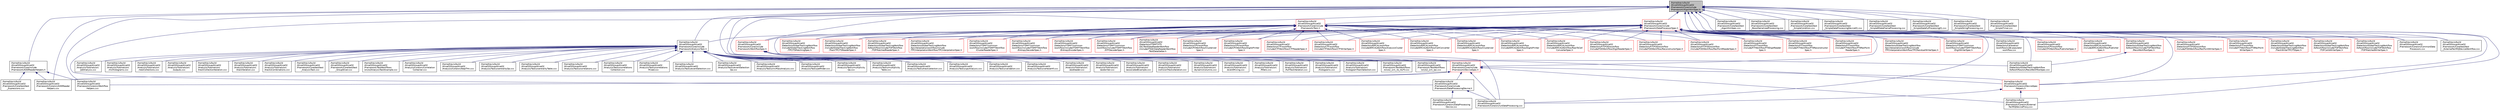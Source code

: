 digraph "/home/travis/build/AliceO2Group/AliceO2/Framework/Core/include/Framework/AlgorithmSpec.h"
{
 // INTERACTIVE_SVG=YES
  bgcolor="transparent";
  edge [fontname="Helvetica",fontsize="10",labelfontname="Helvetica",labelfontsize="10"];
  node [fontname="Helvetica",fontsize="10",shape=record];
  Node111 [label="/home/travis/build\l/AliceO2Group/AliceO2\l/Framework/Core/include\l/Framework/AlgorithmSpec.h",height=0.2,width=0.4,color="black", fillcolor="grey75", style="filled", fontcolor="black"];
  Node111 -> Node112 [dir="back",color="midnightblue",fontsize="10",style="solid",fontname="Helvetica"];
  Node112 [label="/home/travis/build\l/AliceO2Group/AliceO2\l/Framework/Core/include\l/Framework/AnalysisTask.h",height=0.2,width=0.4,color="black",URL="$d6/d57/AnalysisTask_8h.html"];
  Node112 -> Node113 [dir="back",color="midnightblue",fontsize="10",style="solid",fontname="Helvetica"];
  Node113 [label="/home/travis/build\l/AliceO2Group/AliceO2\l/Analysis/Core/src/Correlation\lContainer.cxx",height=0.2,width=0.4,color="black",URL="$dc/def/CorrelationContainer_8cxx.html"];
  Node112 -> Node114 [dir="back",color="midnightblue",fontsize="10",style="solid",fontname="Helvetica"];
  Node114 [label="/home/travis/build\l/AliceO2Group/AliceO2\l/Analysis/Core/src/StepTHn.cxx",height=0.2,width=0.4,color="black",URL="$d9/dae/StepTHn_8cxx.html"];
  Node112 -> Node115 [dir="back",color="midnightblue",fontsize="10",style="solid",fontname="Helvetica"];
  Node115 [label="/home/travis/build\l/AliceO2Group/AliceO2\l/Analysis/Tasks/centralityQa.cxx",height=0.2,width=0.4,color="black",URL="$d5/d75/centralityQa_8cxx.html"];
  Node112 -> Node116 [dir="back",color="midnightblue",fontsize="10",style="solid",fontname="Helvetica"];
  Node116 [label="/home/travis/build\l/AliceO2Group/AliceO2\l/Analysis/Tasks/centralityTable.cxx",height=0.2,width=0.4,color="black",URL="$de/d41/centralityTable_8cxx.html"];
  Node112 -> Node117 [dir="back",color="midnightblue",fontsize="10",style="solid",fontname="Helvetica"];
  Node117 [label="/home/travis/build\l/AliceO2Group/AliceO2\l/Analysis/Tasks/correlations.cxx",height=0.2,width=0.4,color="black",URL="$d9/d61/correlations_8cxx.html"];
  Node112 -> Node118 [dir="back",color="midnightblue",fontsize="10",style="solid",fontname="Helvetica"];
  Node118 [label="/home/travis/build\l/AliceO2Group/AliceO2\l/Analysis/Tasks/correlations\lCollection.cxx",height=0.2,width=0.4,color="black",URL="$df/d59/correlationsCollection_8cxx.html"];
  Node112 -> Node119 [dir="back",color="midnightblue",fontsize="10",style="solid",fontname="Helvetica"];
  Node119 [label="/home/travis/build\l/AliceO2Group/AliceO2\l/Analysis/Tasks/correlations\lMixed.cxx",height=0.2,width=0.4,color="black",URL="$d4/d39/correlationsMixed_8cxx.html"];
  Node112 -> Node120 [dir="back",color="midnightblue",fontsize="10",style="solid",fontname="Helvetica"];
  Node120 [label="/home/travis/build\l/AliceO2Group/AliceO2\l/Analysis/Tasks/eventSelection.cxx",height=0.2,width=0.4,color="black",URL="$d9/df1/eventSelection_8cxx.html"];
  Node112 -> Node121 [dir="back",color="midnightblue",fontsize="10",style="solid",fontname="Helvetica"];
  Node121 [label="/home/travis/build\l/AliceO2Group/AliceO2\l/Analysis/Tasks/eventSelection\lQa.cxx",height=0.2,width=0.4,color="black",URL="$dd/d91/eventSelectionQa_8cxx.html"];
  Node112 -> Node122 [dir="back",color="midnightblue",fontsize="10",style="solid",fontname="Helvetica"];
  Node122 [label="/home/travis/build\l/AliceO2Group/AliceO2\l/Analysis/Tasks/invMassAnalysis.cxx",height=0.2,width=0.4,color="black",URL="$d3/db8/invMassAnalysis_8cxx.html"];
  Node112 -> Node123 [dir="back",color="midnightblue",fontsize="10",style="solid",fontname="Helvetica"];
  Node123 [label="/home/travis/build\l/AliceO2Group/AliceO2\l/Analysis/Tasks/jetfinder.cxx",height=0.2,width=0.4,color="black",URL="$d2/dc6/jetfinder_8cxx.html"];
  Node112 -> Node124 [dir="back",color="midnightblue",fontsize="10",style="solid",fontname="Helvetica"];
  Node124 [label="/home/travis/build\l/AliceO2Group/AliceO2\l/Analysis/Tasks/multiplicity\lQa.cxx",height=0.2,width=0.4,color="black",URL="$d3/d6a/multiplicityQa_8cxx.html"];
  Node112 -> Node125 [dir="back",color="midnightblue",fontsize="10",style="solid",fontname="Helvetica"];
  Node125 [label="/home/travis/build\l/AliceO2Group/AliceO2\l/Analysis/Tasks/multiplicity\lTable.cxx",height=0.2,width=0.4,color="black",URL="$d4/d23/multiplicityTable_8cxx.html"];
  Node112 -> Node126 [dir="back",color="midnightblue",fontsize="10",style="solid",fontname="Helvetica"];
  Node126 [label="/home/travis/build\l/AliceO2Group/AliceO2\l/Analysis/Tasks/trackselection.cxx",height=0.2,width=0.4,color="black",URL="$db/d90/trackselection_8cxx.html"];
  Node112 -> Node127 [dir="back",color="midnightblue",fontsize="10",style="solid",fontname="Helvetica"];
  Node127 [label="/home/travis/build\l/AliceO2Group/AliceO2\l/Analysis/Tasks/upcAnalysis.cxx",height=0.2,width=0.4,color="black",URL="$d2/d9d/upcAnalysis_8cxx.html"];
  Node112 -> Node128 [dir="back",color="midnightblue",fontsize="10",style="solid",fontname="Helvetica"];
  Node128 [label="/home/travis/build\l/AliceO2Group/AliceO2\l/Analysis/Tasks/validation.cxx",height=0.2,width=0.4,color="black",URL="$dd/d1b/validation_8cxx.html"];
  Node112 -> Node129 [dir="back",color="midnightblue",fontsize="10",style="solid",fontname="Helvetica"];
  Node129 [label="/home/travis/build\l/AliceO2Group/AliceO2\l/Analysis/Tasks/vertexerhf.cxx",height=0.2,width=0.4,color="black",URL="$de/d5e/vertexerhf_8cxx.html"];
  Node112 -> Node130 [dir="back",color="midnightblue",fontsize="10",style="solid",fontname="Helvetica"];
  Node130 [label="/home/travis/build\l/AliceO2Group/AliceO2\l/Analysis/Tutorials/src\l/aodreader.cxx",height=0.2,width=0.4,color="black",URL="$dd/d00/aodreader_8cxx.html"];
  Node112 -> Node131 [dir="back",color="midnightblue",fontsize="10",style="solid",fontname="Helvetica"];
  Node131 [label="/home/travis/build\l/AliceO2Group/AliceO2\l/Analysis/Tutorials/src\l/aodwriter.cxx",height=0.2,width=0.4,color="black",URL="$d0/dee/aodwriter_8cxx.html"];
  Node112 -> Node132 [dir="back",color="midnightblue",fontsize="10",style="solid",fontname="Helvetica"];
  Node132 [label="/home/travis/build\l/AliceO2Group/AliceO2\l/Analysis/Tutorials/src\l/associatedExample.cxx",height=0.2,width=0.4,color="black",URL="$d6/dcb/associatedExample_8cxx.html"];
  Node112 -> Node133 [dir="back",color="midnightblue",fontsize="10",style="solid",fontname="Helvetica"];
  Node133 [label="/home/travis/build\l/AliceO2Group/AliceO2\l/Analysis/Tutorials/src\l/collisionTracksIteration.cxx",height=0.2,width=0.4,color="black",URL="$d4/dd5/collisionTracksIteration_8cxx.html"];
  Node112 -> Node134 [dir="back",color="midnightblue",fontsize="10",style="solid",fontname="Helvetica"];
  Node134 [label="/home/travis/build\l/AliceO2Group/AliceO2\l/Analysis/Tutorials/src\l/dynamicColumns.cxx",height=0.2,width=0.4,color="black",URL="$d2/df5/dynamicColumns_8cxx.html"];
  Node112 -> Node135 [dir="back",color="midnightblue",fontsize="10",style="solid",fontname="Helvetica"];
  Node135 [label="/home/travis/build\l/AliceO2Group/AliceO2\l/Analysis/Tutorials/src\l/eventMixing.cxx",height=0.2,width=0.4,color="black",URL="$d6/ddb/eventMixing_8cxx.html"];
  Node112 -> Node136 [dir="back",color="midnightblue",fontsize="10",style="solid",fontname="Helvetica"];
  Node136 [label="/home/travis/build\l/AliceO2Group/AliceO2\l/Analysis/Tutorials/src\l/filters.cxx",height=0.2,width=0.4,color="black",URL="$d6/d77/filters_8cxx.html"];
  Node112 -> Node137 [dir="back",color="midnightblue",fontsize="10",style="solid",fontname="Helvetica"];
  Node137 [label="/home/travis/build\l/AliceO2Group/AliceO2\l/Analysis/Tutorials/src\l/fullTrackIteration.cxx",height=0.2,width=0.4,color="black",URL="$d2/d4e/fullTrackIteration_8cxx.html"];
  Node112 -> Node138 [dir="back",color="midnightblue",fontsize="10",style="solid",fontname="Helvetica"];
  Node138 [label="/home/travis/build\l/AliceO2Group/AliceO2\l/Analysis/Tutorials/src\l/histograms.cxx",height=0.2,width=0.4,color="black",URL="$df/d90/histograms_8cxx.html"];
  Node112 -> Node139 [dir="back",color="midnightblue",fontsize="10",style="solid",fontname="Helvetica"];
  Node139 [label="/home/travis/build\l/AliceO2Group/AliceO2\l/Analysis/Tutorials/src\l/histogramTrackSelection.cxx",height=0.2,width=0.4,color="black",URL="$dd/d06/histogramTrackSelection_8cxx.html"];
  Node112 -> Node140 [dir="back",color="midnightblue",fontsize="10",style="solid",fontname="Helvetica"];
  Node140 [label="/home/travis/build\l/AliceO2Group/AliceO2\l/Analysis/Tutorials/src\l/jetAnalysis.cxx",height=0.2,width=0.4,color="black",URL="$d7/d21/jetAnalysis_8cxx.html"];
  Node112 -> Node141 [dir="back",color="midnightblue",fontsize="10",style="solid",fontname="Helvetica"];
  Node141 [label="/home/travis/build\l/AliceO2Group/AliceO2\l/Analysis/Tutorials/src\l/mcHistograms.cxx",height=0.2,width=0.4,color="black",URL="$dd/d84/mcHistograms_8cxx.html"];
  Node112 -> Node142 [dir="back",color="midnightblue",fontsize="10",style="solid",fontname="Helvetica"];
  Node142 [label="/home/travis/build\l/AliceO2Group/AliceO2\l/Analysis/Tutorials/src\l/newCollections.cxx",height=0.2,width=0.4,color="black",URL="$d7/d10/newCollections_8cxx.html"];
  Node112 -> Node143 [dir="back",color="midnightblue",fontsize="10",style="solid",fontname="Helvetica"];
  Node143 [label="/home/travis/build\l/AliceO2Group/AliceO2\l/Analysis/Tutorials/src\l/outputs.cxx",height=0.2,width=0.4,color="black",URL="$d3/d45/outputs_8cxx.html"];
  Node112 -> Node144 [dir="back",color="midnightblue",fontsize="10",style="solid",fontname="Helvetica"];
  Node144 [label="/home/travis/build\l/AliceO2Group/AliceO2\l/Analysis/Tutorials/src\l/trackCollectionIteration.cxx",height=0.2,width=0.4,color="black",URL="$d4/ded/trackCollectionIteration_8cxx.html"];
  Node112 -> Node145 [dir="back",color="midnightblue",fontsize="10",style="solid",fontname="Helvetica"];
  Node145 [label="/home/travis/build\l/AliceO2Group/AliceO2\l/Analysis/Tutorials/src\l/trackIteration.cxx",height=0.2,width=0.4,color="black",URL="$db/d7e/trackIteration_8cxx.html"];
  Node112 -> Node146 [dir="back",color="midnightblue",fontsize="10",style="solid",fontname="Helvetica"];
  Node146 [label="/home/travis/build\l/AliceO2Group/AliceO2\l/Analysis/Tutorials/src\l/tracksCombinations.cxx",height=0.2,width=0.4,color="black",URL="$d0/da7/tracksCombinations_8cxx.html"];
  Node112 -> Node147 [dir="back",color="midnightblue",fontsize="10",style="solid",fontname="Helvetica"];
  Node147 [label="/home/travis/build\l/AliceO2Group/AliceO2\l/Framework/Core/test/test\l_AnalysisTask.cxx",height=0.2,width=0.4,color="black",URL="$d9/d09/test__AnalysisTask_8cxx.html"];
  Node112 -> Node148 [dir="back",color="midnightblue",fontsize="10",style="solid",fontname="Helvetica"];
  Node148 [label="/home/travis/build\l/AliceO2Group/AliceO2\l/Framework/Core/test/test\l_GroupSlicer.cxx",height=0.2,width=0.4,color="black",URL="$d2/d45/test__GroupSlicer_8cxx.html"];
  Node112 -> Node149 [dir="back",color="midnightblue",fontsize="10",style="solid",fontname="Helvetica"];
  Node149 [label="/home/travis/build\l/AliceO2Group/AliceO2\l/Framework/TestWorkflows\l/src/o2AnalysisTaskExample.cxx",height=0.2,width=0.4,color="black",URL="$d1/d61/o2AnalysisTaskExample_8cxx.html"];
  Node111 -> Node150 [dir="back",color="midnightblue",fontsize="10",style="solid",fontname="Helvetica"];
  Node150 [label="/home/travis/build\l/AliceO2Group/AliceO2\l/Framework/Core/include\l/Framework/AODReaderHelpers.h",height=0.2,width=0.4,color="black",URL="$da/d97/AODReaderHelpers_8h.html"];
  Node150 -> Node151 [dir="back",color="midnightblue",fontsize="10",style="solid",fontname="Helvetica"];
  Node151 [label="/home/travis/build\l/AliceO2Group/AliceO2\l/Framework/Core/src/AODReader\lHelpers.cxx",height=0.2,width=0.4,color="black",URL="$d4/dc5/AODReaderHelpers_8cxx.html"];
  Node150 -> Node152 [dir="back",color="midnightblue",fontsize="10",style="solid",fontname="Helvetica"];
  Node152 [label="/home/travis/build\l/AliceO2Group/AliceO2\l/Framework/Core/src/Workflow\lHelpers.cxx",height=0.2,width=0.4,color="black",URL="$dc/da7/WorkflowHelpers_8cxx.html"];
  Node150 -> Node153 [dir="back",color="midnightblue",fontsize="10",style="solid",fontname="Helvetica"];
  Node153 [label="/home/travis/build\l/AliceO2Group/AliceO2\l/Framework/Core/test/test\l_Expressions.cxx",height=0.2,width=0.4,color="black",URL="$d0/da5/test__Expressions_8cxx.html"];
  Node111 -> Node154 [dir="back",color="midnightblue",fontsize="10",style="solid",fontname="Helvetica"];
  Node154 [label="/home/travis/build\l/AliceO2Group/AliceO2\l/Framework/Core/include\l/Framework/DataProcessingDevice.h",height=0.2,width=0.4,color="black",URL="$d3/d4b/DataProcessingDevice_8h.html"];
  Node154 -> Node155 [dir="back",color="midnightblue",fontsize="10",style="solid",fontname="Helvetica"];
  Node155 [label="/home/travis/build\l/AliceO2Group/AliceO2\l/Framework/Core/src/DataProcessing\lDevice.cxx",height=0.2,width=0.4,color="black",URL="$db/dac/DataProcessingDevice_8cxx.html"];
  Node154 -> Node156 [dir="back",color="midnightblue",fontsize="10",style="solid",fontname="Helvetica"];
  Node156 [label="/home/travis/build\l/AliceO2Group/AliceO2\l/Framework/Core/src/runDataProcessing.cxx",height=0.2,width=0.4,color="black",URL="$d7/d54/runDataProcessing_8cxx.html"];
  Node111 -> Node157 [dir="back",color="midnightblue",fontsize="10",style="solid",fontname="Helvetica"];
  Node157 [label="/home/travis/build\l/AliceO2Group/AliceO2\l/Framework/Core/include\l/Framework/DataProcessorSpec.h",height=0.2,width=0.4,color="red",URL="$d0/df4/DataProcessorSpec_8h.html"];
  Node157 -> Node158 [dir="back",color="midnightblue",fontsize="10",style="solid",fontname="Helvetica"];
  Node158 [label="/home/travis/build\l/AliceO2Group/AliceO2\l/Detectors/Calibration\l/workflow/ccdb-populator\l-workflow.cxx",height=0.2,width=0.4,color="black",URL="$d2/d5c/ccdb-populator-workflow_8cxx.html"];
  Node157 -> Node159 [dir="back",color="midnightblue",fontsize="10",style="solid",fontname="Helvetica"];
  Node159 [label="/home/travis/build\l/AliceO2Group/AliceO2\l/Detectors/CPV/workflow\l/include/CPVWorkflow/Clusterizer\lSpec.h",height=0.2,width=0.4,color="red",URL="$d9/dcc/CPV_2workflow_2include_2CPVWorkflow_2ClusterizerSpec_8h.html"];
  Node157 -> Node162 [dir="back",color="midnightblue",fontsize="10",style="solid",fontname="Helvetica"];
  Node162 [label="/home/travis/build\l/AliceO2Group/AliceO2\l/Detectors/CPV/workflow\l/include/CPVWorkflow/DigitsPrinter\lSpec.h",height=0.2,width=0.4,color="red",URL="$d4/d19/CPV_2workflow_2include_2CPVWorkflow_2DigitsPrinterSpec_8h.html"];
  Node157 -> Node164 [dir="back",color="midnightblue",fontsize="10",style="solid",fontname="Helvetica"];
  Node164 [label="/home/travis/build\l/AliceO2Group/AliceO2\l/Detectors/CPV/workflow\l/include/CPVWorkflow/PublisherSpec.h",height=0.2,width=0.4,color="red",URL="$d1/dd9/CPV_2workflow_2include_2CPVWorkflow_2PublisherSpec_8h.html"];
  Node157 -> Node166 [dir="back",color="midnightblue",fontsize="10",style="solid",fontname="Helvetica"];
  Node166 [label="/home/travis/build\l/AliceO2Group/AliceO2\l/Detectors/CTF/workflow\l/include/CTFWorkflow/CTFReaderSpec.h",height=0.2,width=0.4,color="red",URL="$df/df4/CTFReaderSpec_8h.html"];
  Node157 -> Node169 [dir="back",color="midnightblue",fontsize="10",style="solid",fontname="Helvetica"];
  Node169 [label="/home/travis/build\l/AliceO2Group/AliceO2\l/Detectors/CTF/workflow\l/include/CTFWorkflow/CTFWriterSpec.h",height=0.2,width=0.4,color="red",URL="$d8/db0/CTFWriterSpec_8h.html"];
  Node157 -> Node172 [dir="back",color="midnightblue",fontsize="10",style="solid",fontname="Helvetica"];
  Node172 [label="/home/travis/build\l/AliceO2Group/AliceO2\l/Detectors/EMCAL/workflow\l/include/EMCALWorkflow/AnalysisCluster\lSpec.h",height=0.2,width=0.4,color="red",URL="$d3/dd3/AnalysisClusterSpec_8h.html"];
  Node157 -> Node175 [dir="back",color="midnightblue",fontsize="10",style="solid",fontname="Helvetica"];
  Node175 [label="/home/travis/build\l/AliceO2Group/AliceO2\l/Detectors/EMCAL/workflow\l/include/EMCALWorkflow/CellConverter\lSpec.h",height=0.2,width=0.4,color="red",URL="$d3/ddf/EMCAL_2workflow_2include_2EMCALWorkflow_2CellConverterSpec_8h.html"];
  Node157 -> Node177 [dir="back",color="midnightblue",fontsize="10",style="solid",fontname="Helvetica"];
  Node177 [label="/home/travis/build\l/AliceO2Group/AliceO2\l/Detectors/EMCAL/workflow\l/include/EMCALWorkflow/Clusterizer\lSpec.h",height=0.2,width=0.4,color="red",URL="$d2/dd1/EMCAL_2workflow_2include_2EMCALWorkflow_2ClusterizerSpec_8h.html"];
  Node157 -> Node179 [dir="back",color="midnightblue",fontsize="10",style="solid",fontname="Helvetica"];
  Node179 [label="/home/travis/build\l/AliceO2Group/AliceO2\l/Detectors/EMCAL/workflow\l/include/EMCALWorkflow/DigitsPrinter\lSpec.h",height=0.2,width=0.4,color="red",URL="$d3/d59/EMCAL_2workflow_2include_2EMCALWorkflow_2DigitsPrinterSpec_8h.html"];
  Node157 -> Node181 [dir="back",color="midnightblue",fontsize="10",style="solid",fontname="Helvetica"];
  Node181 [label="/home/travis/build\l/AliceO2Group/AliceO2\l/Detectors/EMCAL/workflow\l/include/EMCALWorkflow/Publisher\lSpec.h",height=0.2,width=0.4,color="red",URL="$d2/d55/EMCAL_2workflow_2include_2EMCALWorkflow_2PublisherSpec_8h.html"];
  Node157 -> Node183 [dir="back",color="midnightblue",fontsize="10",style="solid",fontname="Helvetica"];
  Node183 [label="/home/travis/build\l/AliceO2Group/AliceO2\l/Detectors/EMCAL/workflow\l/include/EMCALWorkflow/RawToCell\lConverterSpec.h",height=0.2,width=0.4,color="red",URL="$d5/da4/RawToCellConverterSpec_8h.html"];
  Node157 -> Node185 [dir="back",color="midnightblue",fontsize="10",style="solid",fontname="Helvetica"];
  Node185 [label="/home/travis/build\l/AliceO2Group/AliceO2\l/Detectors/FIT/FDD/workflow\l/include/FDDWorkflow/DigitReaderSpec.h",height=0.2,width=0.4,color="red",URL="$dd/d24/FIT_2FDD_2workflow_2include_2FDDWorkflow_2DigitReaderSpec_8h.html"];
  Node157 -> Node188 [dir="back",color="midnightblue",fontsize="10",style="solid",fontname="Helvetica"];
  Node188 [label="/home/travis/build\l/AliceO2Group/AliceO2\l/Detectors/FIT/FDD/workflow\l/include/FDDWorkflow/ReconstructorSpec.h",height=0.2,width=0.4,color="red",URL="$d7/df4/ReconstructorSpec_8h.html"];
  Node157 -> Node190 [dir="back",color="midnightblue",fontsize="10",style="solid",fontname="Helvetica"];
  Node190 [label="/home/travis/build\l/AliceO2Group/AliceO2\l/Detectors/FIT/FDD/workflow\l/include/FDDWorkflow/RecPointReaderSpec.h",height=0.2,width=0.4,color="red",URL="$d7/da5/RecPointReaderSpec_8h.html"];
  Node157 -> Node192 [dir="back",color="midnightblue",fontsize="10",style="solid",fontname="Helvetica"];
  Node192 [label="/home/travis/build\l/AliceO2Group/AliceO2\l/Detectors/FIT/FDD/workflow\l/include/FDDWorkflow/RecPointWriterSpec.h",height=0.2,width=0.4,color="red",URL="$dc/d74/RecPointWriterSpec_8h.html"];
  Node157 -> Node194 [dir="back",color="midnightblue",fontsize="10",style="solid",fontname="Helvetica"];
  Node194 [label="/home/travis/build\l/AliceO2Group/AliceO2\l/Detectors/FIT/workflow\l/include/FITWorkflow/FT0DigitReader\lSpec.h",height=0.2,width=0.4,color="red",URL="$dc/d0d/FT0DigitReaderSpec_8h.html"];
  Node157 -> Node197 [dir="back",color="midnightblue",fontsize="10",style="solid",fontname="Helvetica"];
  Node197 [label="/home/travis/build\l/AliceO2Group/AliceO2\l/Detectors/FIT/workflow\l/include/FITWorkflow/FT0Reconstructor\lSpec.h",height=0.2,width=0.4,color="red",URL="$d0/d58/FT0ReconstructorSpec_8h.html"];
  Node157 -> Node199 [dir="back",color="midnightblue",fontsize="10",style="solid",fontname="Helvetica"];
  Node199 [label="/home/travis/build\l/AliceO2Group/AliceO2\l/Detectors/FIT/workflow\l/include/FITWorkflow/FT0RecPoint\lReaderSpec.h",height=0.2,width=0.4,color="red",URL="$d1/d4b/FT0RecPointReaderSpec_8h.html"];
  Node157 -> Node203 [dir="back",color="midnightblue",fontsize="10",style="solid",fontname="Helvetica"];
  Node203 [label="/home/travis/build\l/AliceO2Group/AliceO2\l/Detectors/FIT/workflow\l/include/FITWorkflow/FT0RecPoint\lWriterSpec.h",height=0.2,width=0.4,color="red",URL="$d5/d02/FT0RecPointWriterSpec_8h.html"];
  Node157 -> Node205 [dir="back",color="midnightblue",fontsize="10",style="solid",fontname="Helvetica"];
  Node205 [label="/home/travis/build\l/AliceO2Group/AliceO2\l/Detectors/GlobalTrackingWorkflow\l/include/GlobalTrackingWorkflow\l/TPCITSMatchingSpec.h",height=0.2,width=0.4,color="red",URL="$da/d20/TPCITSMatchingSpec_8h.html"];
  Node157 -> Node207 [dir="back",color="midnightblue",fontsize="10",style="solid",fontname="Helvetica"];
  Node207 [label="/home/travis/build\l/AliceO2Group/AliceO2\l/Detectors/GlobalTrackingWorkflow\l/include/GlobalTrackingWorkflow\l/TrackTPCITSReaderSpec.h",height=0.2,width=0.4,color="red",URL="$de/daa/TrackTPCITSReaderSpec_8h.html"];
  Node157 -> Node210 [dir="back",color="midnightblue",fontsize="10",style="solid",fontname="Helvetica"];
  Node210 [label="/home/travis/build\l/AliceO2Group/AliceO2\l/Detectors/GlobalTrackingWorkflow\l/include/GlobalTrackingWorkflow\l/TrackWriterTPCITSSpec.h",height=0.2,width=0.4,color="red",URL="$da/d9c/TrackWriterTPCITSSpec_8h.html"];
  Node157 -> Node212 [dir="back",color="midnightblue",fontsize="10",style="solid",fontname="Helvetica"];
  Node212 [label="/home/travis/build\l/AliceO2Group/AliceO2\l/Detectors/GlobalTrackingWorkflow\l/tofworkflow/include/TOFWorkflow\l/RecoWorkflowSpec.h",height=0.2,width=0.4,color="red",URL="$df/d12/RecoWorkflowSpec_8h.html"];
  Node212 -> Node213 [dir="back",color="midnightblue",fontsize="10",style="solid",fontname="Helvetica"];
  Node213 [label="/home/travis/build\l/AliceO2Group/AliceO2\l/Detectors/GlobalTrackingWorkflow\l/tofworkflow/src/RecoWorkflowSpec.cxx",height=0.2,width=0.4,color="black",URL="$d8/d84/RecoWorkflowSpec_8cxx.html"];
  Node157 -> Node214 [dir="back",color="midnightblue",fontsize="10",style="solid",fontname="Helvetica"];
  Node214 [label="/home/travis/build\l/AliceO2Group/AliceO2\l/Detectors/GlobalTrackingWorkflow\l/tofworkflow/include/TOFWorkflow\l/TOFCalibWriterSpec.h",height=0.2,width=0.4,color="red",URL="$dd/d45/TOFCalibWriterSpec_8h.html"];
  Node157 -> Node216 [dir="back",color="midnightblue",fontsize="10",style="solid",fontname="Helvetica"];
  Node216 [label="/home/travis/build\l/AliceO2Group/AliceO2\l/Detectors/GlobalTrackingWorkflow\l/tofworkflow/include/TOFWorkflow\l/TOFMatchedReaderSpec.h",height=0.2,width=0.4,color="red",URL="$d9/df4/TOFMatchedReaderSpec_8h.html"];
  Node157 -> Node218 [dir="back",color="midnightblue",fontsize="10",style="solid",fontname="Helvetica"];
  Node218 [label="/home/travis/build\l/AliceO2Group/AliceO2\l/Detectors/GlobalTrackingWorkflow\l/tofworkflow/include/TOFWorkflow\l/TOFMatchedWriterSpec.h",height=0.2,width=0.4,color="red",URL="$dd/d0f/TOFMatchedWriterSpec_8h.html"];
  Node157 -> Node213 [dir="back",color="midnightblue",fontsize="10",style="solid",fontname="Helvetica"];
  Node157 -> Node220 [dir="back",color="midnightblue",fontsize="10",style="solid",fontname="Helvetica"];
  Node220 [label="/home/travis/build\l/AliceO2Group/AliceO2\l/Detectors/GlobalTrackingWorkflow\l/tpcinterpolationworkflow/include\l/TPCInterpolationWorkflow/TPCInterpolationSpec.h",height=0.2,width=0.4,color="red",URL="$dc/d50/TPCInterpolationSpec_8h.html"];
  Node157 -> Node222 [dir="back",color="midnightblue",fontsize="10",style="solid",fontname="Helvetica"];
  Node222 [label="/home/travis/build\l/AliceO2Group/AliceO2\l/Detectors/GlobalTrackingWorkflow\l/tpcinterpolationworkflow/include\l/TPCInterpolationWorkflow/TPCResidualWriterSpec.h",height=0.2,width=0.4,color="red",URL="$d9/d7b/TPCResidualWriterSpec_8h.html"];
  Node157 -> Node224 [dir="back",color="midnightblue",fontsize="10",style="solid",fontname="Helvetica"];
  Node224 [label="/home/travis/build\l/AliceO2Group/AliceO2\l/Detectors/ITSMFT/common\l/workflow/include/ITSMFTWorkflow\l/ClusterReaderSpec.h",height=0.2,width=0.4,color="red",URL="$de/dea/ITSMFT_2common_2workflow_2include_2ITSMFTWorkflow_2ClusterReaderSpec_8h.html"];
  Node157 -> Node226 [dir="back",color="midnightblue",fontsize="10",style="solid",fontname="Helvetica"];
  Node226 [label="/home/travis/build\l/AliceO2Group/AliceO2\l/Detectors/ITSMFT/common\l/workflow/include/ITSMFTWorkflow\l/DigitWriterSpec.h",height=0.2,width=0.4,color="red",URL="$d6/dfd/DigitWriterSpec_8h.html"];
  Node157 -> Node230 [dir="back",color="midnightblue",fontsize="10",style="solid",fontname="Helvetica"];
  Node230 [label="/home/travis/build\l/AliceO2Group/AliceO2\l/Detectors/ITSMFT/common\l/workflow/include/ITSMFTWorkflow\l/EntropyDecoderSpec.h",height=0.2,width=0.4,color="red",URL="$df/dc2/ITSMFT_2common_2workflow_2include_2ITSMFTWorkflow_2EntropyDecoderSpec_8h.html"];
  Node157 -> Node232 [dir="back",color="midnightblue",fontsize="10",style="solid",fontname="Helvetica"];
  Node232 [label="/home/travis/build\l/AliceO2Group/AliceO2\l/Detectors/ITSMFT/common\l/workflow/include/ITSMFTWorkflow\l/EntropyEncoderSpec.h",height=0.2,width=0.4,color="red",URL="$d3/d7a/ITSMFT_2common_2workflow_2include_2ITSMFTWorkflow_2EntropyEncoderSpec_8h.html"];
  Node157 -> Node235 [dir="back",color="midnightblue",fontsize="10",style="solid",fontname="Helvetica"];
  Node235 [label="/home/travis/build\l/AliceO2Group/AliceO2\l/Detectors/ITSMFT/common\l/workflow/include/ITSMFTWorkflow\l/STFDecoderSpec.h",height=0.2,width=0.4,color="red",URL="$d0/d26/STFDecoderSpec_8h.html",tooltip="Device to decode ITS/MFT raw data from STF. "];
  Node157 -> Node238 [dir="back",color="midnightblue",fontsize="10",style="solid",fontname="Helvetica"];
  Node238 [label="/home/travis/build\l/AliceO2Group/AliceO2\l/Detectors/ITSMFT/ITS\l/QC/TestDataReaderWorkflow\l/include/ITSQCDataReaderWorkflow\l/TestDataGetter.h",height=0.2,width=0.4,color="red",URL="$d6/d92/TestDataGetter_8h.html"];
  Node157 -> Node112 [dir="back",color="midnightblue",fontsize="10",style="solid",fontname="Helvetica"];
  Node157 -> Node409 [dir="back",color="midnightblue",fontsize="10",style="solid",fontname="Helvetica"];
  Node409 [label="/home/travis/build\l/AliceO2Group/AliceO2\l/Framework/Core/include\l/Framework/DeviceSpec.h",height=0.2,width=0.4,color="red",URL="$df/de8/DeviceSpec_8h.html"];
  Node409 -> Node154 [dir="back",color="midnightblue",fontsize="10",style="solid",fontname="Helvetica"];
  Node409 -> Node151 [dir="back",color="midnightblue",fontsize="10",style="solid",fontname="Helvetica"];
  Node409 -> Node492 [dir="back",color="midnightblue",fontsize="10",style="solid",fontname="Helvetica"];
  Node492 [label="/home/travis/build\l/AliceO2Group/AliceO2\l/Framework/Core/src/DeviceSpec\lHelpers.h",height=0.2,width=0.4,color="red",URL="$df/dda/DeviceSpecHelpers_8h.html"];
  Node492 -> Node401 [dir="back",color="midnightblue",fontsize="10",style="solid",fontname="Helvetica"];
  Node401 [label="/home/travis/build\l/AliceO2Group/AliceO2\l/Framework/Core/src/External\lFairMQDeviceProxy.cxx",height=0.2,width=0.4,color="black",URL="$dc/df3/ExternalFairMQDeviceProxy_8cxx.html"];
  Node492 -> Node156 [dir="back",color="midnightblue",fontsize="10",style="solid",fontname="Helvetica"];
  Node409 -> Node401 [dir="back",color="midnightblue",fontsize="10",style="solid",fontname="Helvetica"];
  Node409 -> Node156 [dir="back",color="midnightblue",fontsize="10",style="solid",fontname="Helvetica"];
  Node409 -> Node152 [dir="back",color="midnightblue",fontsize="10",style="solid",fontname="Helvetica"];
  Node157 -> Node524 [dir="back",color="midnightblue",fontsize="10",style="solid",fontname="Helvetica"];
  Node524 [label="/home/travis/build\l/AliceO2Group/AliceO2\l/Framework/Core/include\l/Framework/WorkflowSpec.h",height=0.2,width=0.4,color="red",URL="$df/da1/WorkflowSpec_8h.html"];
  Node524 -> Node409 [dir="back",color="midnightblue",fontsize="10",style="solid",fontname="Helvetica"];
  Node524 -> Node492 [dir="back",color="midnightblue",fontsize="10",style="solid",fontname="Helvetica"];
  Node524 -> Node156 [dir="back",color="midnightblue",fontsize="10",style="solid",fontname="Helvetica"];
  Node524 -> Node550 [dir="back",color="midnightblue",fontsize="10",style="solid",fontname="Helvetica"];
  Node550 [label="/home/travis/build\l/AliceO2Group/AliceO2\l/Framework/TestWorkflows\l/src/o2_sim_its_ALP3.cxx",height=0.2,width=0.4,color="black",URL="$dd/d2b/o2__sim__its__ALP3_8cxx.html"];
  Node524 -> Node551 [dir="back",color="midnightblue",fontsize="10",style="solid",fontname="Helvetica"];
  Node551 [label="/home/travis/build\l/AliceO2Group/AliceO2\l/Framework/TestWorkflows\l/src/o2_sim_tpc.cxx",height=0.2,width=0.4,color="black",URL="$d7/d11/o2__sim__tpc_8cxx.html"];
  Node157 -> Node390 [dir="back",color="midnightblue",fontsize="10",style="solid",fontname="Helvetica"];
  Node390 [label="/home/travis/build\l/AliceO2Group/AliceO2\l/Framework/Core/src/CommonData\lProcessors.cxx",height=0.2,width=0.4,color="black",URL="$df/d93/CommonDataProcessors_8cxx.html"];
  Node157 -> Node492 [dir="back",color="midnightblue",fontsize="10",style="solid",fontname="Helvetica"];
  Node157 -> Node156 [dir="back",color="midnightblue",fontsize="10",style="solid",fontname="Helvetica"];
  Node157 -> Node403 [dir="back",color="midnightblue",fontsize="10",style="solid",fontname="Helvetica"];
  Node403 [label="/home/travis/build\l/AliceO2Group/AliceO2\l/Framework/Core/test/test\l_ExternalFairMQDeviceWorkflow.cxx",height=0.2,width=0.4,color="black",URL="$d4/d00/test__ExternalFairMQDeviceWorkflow_8cxx.html"];
  Node111 -> Node409 [dir="back",color="midnightblue",fontsize="10",style="solid",fontname="Helvetica"];
  Node111 -> Node618 [dir="back",color="midnightblue",fontsize="10",style="solid",fontname="Helvetica"];
  Node618 [label="/home/travis/build\l/AliceO2Group/AliceO2\l/Framework/Core/include\l/Framework/Task.h",height=0.2,width=0.4,color="red",URL="$df/d4f/Task_8h.html"];
  Node618 -> Node159 [dir="back",color="midnightblue",fontsize="10",style="solid",fontname="Helvetica"];
  Node618 -> Node162 [dir="back",color="midnightblue",fontsize="10",style="solid",fontname="Helvetica"];
  Node618 -> Node166 [dir="back",color="midnightblue",fontsize="10",style="solid",fontname="Helvetica"];
  Node618 -> Node169 [dir="back",color="midnightblue",fontsize="10",style="solid",fontname="Helvetica"];
  Node618 -> Node172 [dir="back",color="midnightblue",fontsize="10",style="solid",fontname="Helvetica"];
  Node618 -> Node175 [dir="back",color="midnightblue",fontsize="10",style="solid",fontname="Helvetica"];
  Node618 -> Node177 [dir="back",color="midnightblue",fontsize="10",style="solid",fontname="Helvetica"];
  Node618 -> Node179 [dir="back",color="midnightblue",fontsize="10",style="solid",fontname="Helvetica"];
  Node618 -> Node183 [dir="back",color="midnightblue",fontsize="10",style="solid",fontname="Helvetica"];
  Node618 -> Node185 [dir="back",color="midnightblue",fontsize="10",style="solid",fontname="Helvetica"];
  Node618 -> Node188 [dir="back",color="midnightblue",fontsize="10",style="solid",fontname="Helvetica"];
  Node618 -> Node190 [dir="back",color="midnightblue",fontsize="10",style="solid",fontname="Helvetica"];
  Node618 -> Node194 [dir="back",color="midnightblue",fontsize="10",style="solid",fontname="Helvetica"];
  Node618 -> Node197 [dir="back",color="midnightblue",fontsize="10",style="solid",fontname="Helvetica"];
  Node618 -> Node199 [dir="back",color="midnightblue",fontsize="10",style="solid",fontname="Helvetica"];
  Node618 -> Node205 [dir="back",color="midnightblue",fontsize="10",style="solid",fontname="Helvetica"];
  Node618 -> Node207 [dir="back",color="midnightblue",fontsize="10",style="solid",fontname="Helvetica"];
  Node618 -> Node216 [dir="back",color="midnightblue",fontsize="10",style="solid",fontname="Helvetica"];
  Node618 -> Node213 [dir="back",color="midnightblue",fontsize="10",style="solid",fontname="Helvetica"];
  Node618 -> Node220 [dir="back",color="midnightblue",fontsize="10",style="solid",fontname="Helvetica"];
  Node618 -> Node224 [dir="back",color="midnightblue",fontsize="10",style="solid",fontname="Helvetica"];
  Node618 -> Node230 [dir="back",color="midnightblue",fontsize="10",style="solid",fontname="Helvetica"];
  Node618 -> Node232 [dir="back",color="midnightblue",fontsize="10",style="solid",fontname="Helvetica"];
  Node618 -> Node235 [dir="back",color="midnightblue",fontsize="10",style="solid",fontname="Helvetica"];
  Node618 -> Node238 [dir="back",color="midnightblue",fontsize="10",style="solid",fontname="Helvetica"];
  Node111 -> Node524 [dir="back",color="midnightblue",fontsize="10",style="solid",fontname="Helvetica"];
  Node111 -> Node151 [dir="back",color="midnightblue",fontsize="10",style="solid",fontname="Helvetica"];
  Node111 -> Node390 [dir="back",color="midnightblue",fontsize="10",style="solid",fontname="Helvetica"];
  Node111 -> Node492 [dir="back",color="midnightblue",fontsize="10",style="solid",fontname="Helvetica"];
  Node111 -> Node401 [dir="back",color="midnightblue",fontsize="10",style="solid",fontname="Helvetica"];
  Node111 -> Node152 [dir="back",color="midnightblue",fontsize="10",style="solid",fontname="Helvetica"];
  Node111 -> Node622 [dir="back",color="midnightblue",fontsize="10",style="solid",fontname="Helvetica"];
  Node622 [label="/home/travis/build\l/AliceO2Group/AliceO2\l/Framework/Core/test/test\l_AlgorithmSpec.cxx",height=0.2,width=0.4,color="black",URL="$df/d66/test__AlgorithmSpec_8cxx.html"];
  Node111 -> Node433 [dir="back",color="midnightblue",fontsize="10",style="solid",fontname="Helvetica"];
  Node433 [label="/home/travis/build\l/AliceO2Group/AliceO2\l/Framework/Core/test/test\l_BoostSerializedProcessing.cxx",height=0.2,width=0.4,color="black",URL="$dc/d58/test__BoostSerializedProcessing_8cxx.html"];
  Node111 -> Node403 [dir="back",color="midnightblue",fontsize="10",style="solid",fontname="Helvetica"];
  Node111 -> Node448 [dir="back",color="midnightblue",fontsize="10",style="solid",fontname="Helvetica"];
  Node448 [label="/home/travis/build\l/AliceO2Group/AliceO2\l/Framework/Core/test/test\l_SimpleCondition.cxx",height=0.2,width=0.4,color="black",URL="$df/d11/test__SimpleCondition_8cxx.html"];
  Node111 -> Node449 [dir="back",color="midnightblue",fontsize="10",style="solid",fontname="Helvetica"];
  Node449 [label="/home/travis/build\l/AliceO2Group/AliceO2\l/Framework/Core/test/test\l_SimpleDataProcessingDevice01.cxx",height=0.2,width=0.4,color="black",URL="$d5/d24/test__SimpleDataProcessingDevice01_8cxx.html"];
  Node111 -> Node450 [dir="back",color="midnightblue",fontsize="10",style="solid",fontname="Helvetica"];
  Node450 [label="/home/travis/build\l/AliceO2Group/AliceO2\l/Framework/Core/test/test\l_SimpleRDataFrameProcessing.cxx",height=0.2,width=0.4,color="black",URL="$da/d97/test__SimpleRDataFrameProcessing_8cxx.html"];
  Node111 -> Node451 [dir="back",color="midnightblue",fontsize="10",style="solid",fontname="Helvetica"];
  Node451 [label="/home/travis/build\l/AliceO2Group/AliceO2\l/Framework/Core/test/test\l_SimpleStatefulProcessing01.cxx",height=0.2,width=0.4,color="black",URL="$da/d12/test__SimpleStatefulProcessing01_8cxx.html"];
  Node111 -> Node452 [dir="back",color="midnightblue",fontsize="10",style="solid",fontname="Helvetica"];
  Node452 [label="/home/travis/build\l/AliceO2Group/AliceO2\l/Framework/Core/test/test\l_SimpleStringProcessing.cxx",height=0.2,width=0.4,color="black",URL="$d4/d92/test__SimpleStringProcessing_8cxx.html"];
  Node111 -> Node453 [dir="back",color="midnightblue",fontsize="10",style="solid",fontname="Helvetica"];
  Node453 [label="/home/travis/build\l/AliceO2Group/AliceO2\l/Framework/Core/test/test\l_SimpleTimer.cxx",height=0.2,width=0.4,color="black",URL="$db/d3e/test__SimpleTimer_8cxx.html"];
  Node111 -> Node550 [dir="back",color="midnightblue",fontsize="10",style="solid",fontname="Helvetica"];
  Node111 -> Node551 [dir="back",color="midnightblue",fontsize="10",style="solid",fontname="Helvetica"];
}
